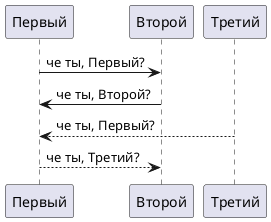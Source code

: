 @startuml
	Первый->Второй: че ты, Первый?
	Второй->Первый: че ты, Второй?
	Третий-->Первый: че ты, Первый?
	Первый-->Второй: че ты, Третий?
@enduml